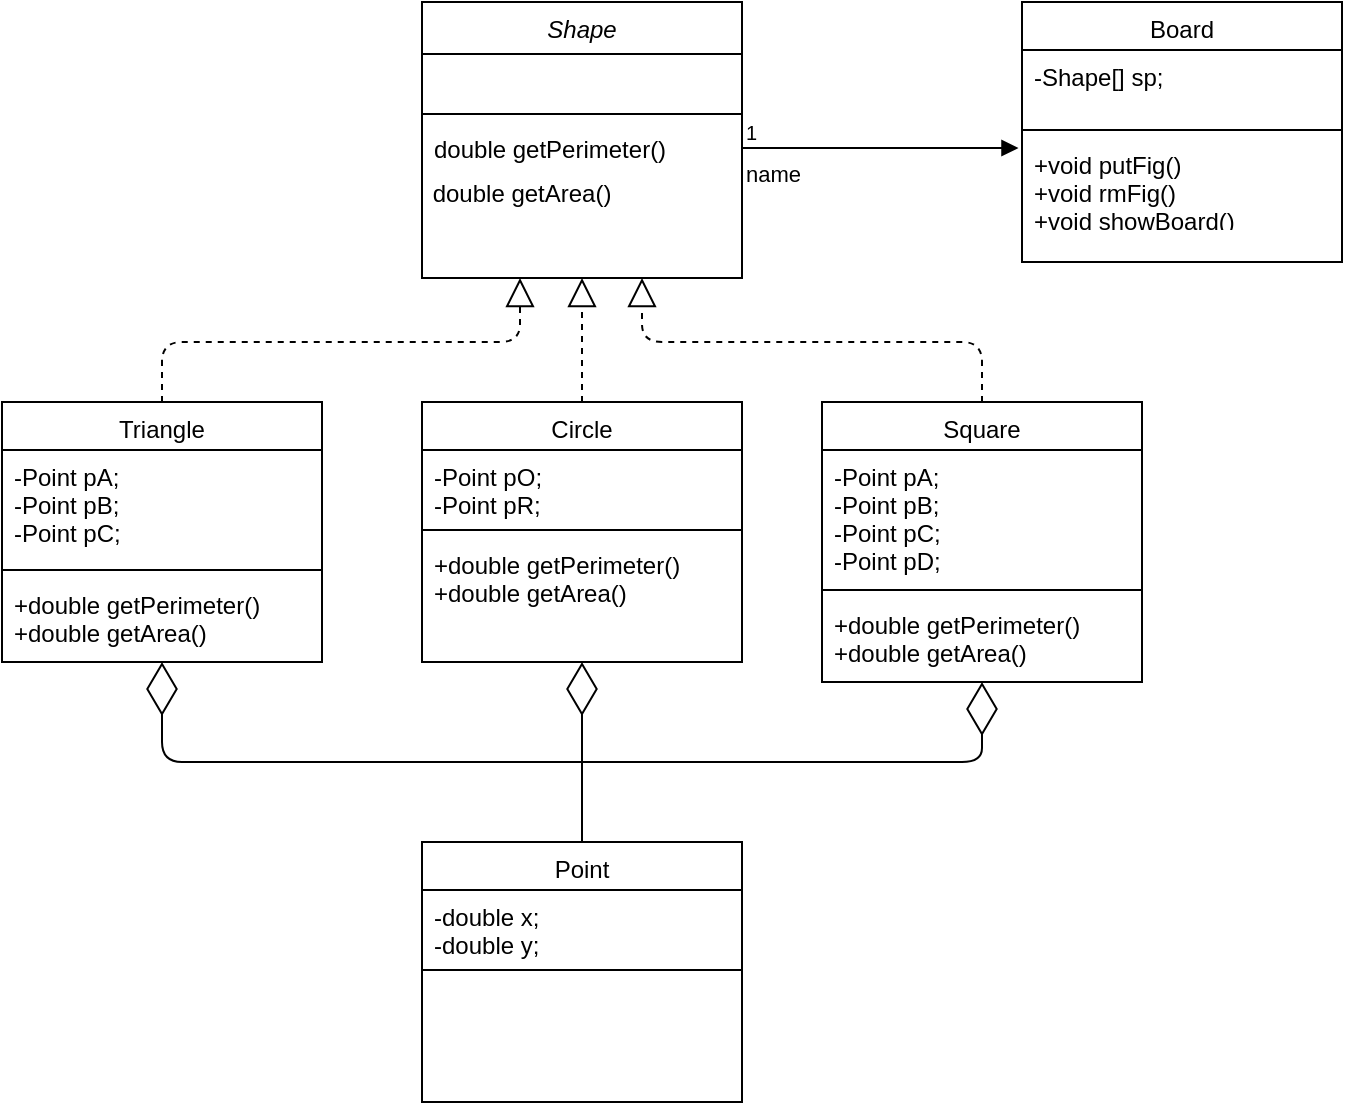 <mxfile version="12.7.0" type="device"><diagram id="C5RBs43oDa-KdzZeNtuy" name="Page-1"><mxGraphModel dx="1021" dy="567" grid="1" gridSize="10" guides="1" tooltips="1" connect="1" arrows="1" fold="1" page="1" pageScale="1" pageWidth="1169" pageHeight="827" math="0" shadow="0"><root><mxCell id="WIyWlLk6GJQsqaUBKTNV-0"/><mxCell id="WIyWlLk6GJQsqaUBKTNV-1" parent="WIyWlLk6GJQsqaUBKTNV-0"/><mxCell id="zkfFHV4jXpPFQw0GAbJ--0" value="Shape" style="swimlane;fontStyle=2;align=center;verticalAlign=top;childLayout=stackLayout;horizontal=1;startSize=26;horizontalStack=0;resizeParent=1;resizeLast=0;collapsible=1;marginBottom=0;rounded=0;shadow=0;strokeWidth=1;" parent="WIyWlLk6GJQsqaUBKTNV-1" vertex="1"><mxGeometry x="220" y="120" width="160" height="138" as="geometry"><mxRectangle x="220" y="120" width="160" height="26" as="alternateBounds"/></mxGeometry></mxCell><mxCell id="zkfFHV4jXpPFQw0GAbJ--1" value=" " style="text;align=left;verticalAlign=top;spacingLeft=4;spacingRight=4;overflow=hidden;rotatable=0;points=[[0,0.5],[1,0.5]];portConstraint=eastwest;" parent="zkfFHV4jXpPFQw0GAbJ--0" vertex="1"><mxGeometry y="26" width="160" height="26" as="geometry"/></mxCell><mxCell id="zkfFHV4jXpPFQw0GAbJ--4" value="" style="line;html=1;strokeWidth=1;align=left;verticalAlign=middle;spacingTop=-1;spacingLeft=3;spacingRight=3;rotatable=0;labelPosition=right;points=[];portConstraint=eastwest;" parent="zkfFHV4jXpPFQw0GAbJ--0" vertex="1"><mxGeometry y="52" width="160" height="8" as="geometry"/></mxCell><mxCell id="zkfFHV4jXpPFQw0GAbJ--5" value="double getPerimeter()" style="text;align=left;verticalAlign=top;spacingLeft=4;spacingRight=4;overflow=hidden;rotatable=0;points=[[0,0.5],[1,0.5]];portConstraint=eastwest;" parent="zkfFHV4jXpPFQw0GAbJ--0" vertex="1"><mxGeometry y="60" width="160" height="26" as="geometry"/></mxCell><mxCell id="OFuOznNBaEdG2DEENg9G-1" value="&amp;nbsp;double getArea()" style="text;html=1;align=left;verticalAlign=middle;resizable=0;points=[];autosize=1;" vertex="1" parent="zkfFHV4jXpPFQw0GAbJ--0"><mxGeometry y="86" width="160" height="20" as="geometry"/></mxCell><mxCell id="OFuOznNBaEdG2DEENg9G-2" value="Square" style="swimlane;fontStyle=0;align=center;verticalAlign=top;childLayout=stackLayout;horizontal=1;startSize=24;horizontalStack=0;resizeParent=1;resizeLast=0;collapsible=1;marginBottom=0;rounded=0;shadow=0;strokeWidth=1;" vertex="1" parent="WIyWlLk6GJQsqaUBKTNV-1"><mxGeometry x="420" y="320" width="160" height="140" as="geometry"><mxRectangle x="30" y="370" width="160" height="26" as="alternateBounds"/></mxGeometry></mxCell><mxCell id="OFuOznNBaEdG2DEENg9G-3" value="-Point pA;&#10;-Point pB;&#10;-Point pC;&#10;-Point pD;" style="text;align=left;verticalAlign=top;spacingLeft=4;spacingRight=4;overflow=hidden;rotatable=0;points=[[0,0.5],[1,0.5]];portConstraint=eastwest;" vertex="1" parent="OFuOznNBaEdG2DEENg9G-2"><mxGeometry y="24" width="160" height="66" as="geometry"/></mxCell><mxCell id="OFuOznNBaEdG2DEENg9G-5" value="" style="line;html=1;strokeWidth=1;align=left;verticalAlign=middle;spacingTop=-1;spacingLeft=3;spacingRight=3;rotatable=0;labelPosition=right;points=[];portConstraint=eastwest;" vertex="1" parent="OFuOznNBaEdG2DEENg9G-2"><mxGeometry y="90" width="160" height="8" as="geometry"/></mxCell><mxCell id="OFuOznNBaEdG2DEENg9G-21" value="+double getPerimeter()&#10;+double getArea()" style="text;align=left;verticalAlign=top;spacingLeft=4;spacingRight=4;overflow=hidden;rotatable=0;points=[[0,0.5],[1,0.5]];portConstraint=eastwest;" vertex="1" parent="OFuOznNBaEdG2DEENg9G-2"><mxGeometry y="98" width="160" height="32" as="geometry"/></mxCell><mxCell id="OFuOznNBaEdG2DEENg9G-25" value="Circle" style="swimlane;fontStyle=0;align=center;verticalAlign=top;childLayout=stackLayout;horizontal=1;startSize=24;horizontalStack=0;resizeParent=1;resizeLast=0;collapsible=1;marginBottom=0;rounded=0;shadow=0;strokeWidth=1;" vertex="1" parent="WIyWlLk6GJQsqaUBKTNV-1"><mxGeometry x="220" y="320" width="160" height="130" as="geometry"><mxRectangle x="30" y="370" width="160" height="26" as="alternateBounds"/></mxGeometry></mxCell><mxCell id="OFuOznNBaEdG2DEENg9G-26" value="-Point pO;&#10;-Point pR;" style="text;align=left;verticalAlign=top;spacingLeft=4;spacingRight=4;overflow=hidden;rotatable=0;points=[[0,0.5],[1,0.5]];portConstraint=eastwest;" vertex="1" parent="OFuOznNBaEdG2DEENg9G-25"><mxGeometry y="24" width="160" height="36" as="geometry"/></mxCell><mxCell id="OFuOznNBaEdG2DEENg9G-27" value="" style="line;html=1;strokeWidth=1;align=left;verticalAlign=middle;spacingTop=-1;spacingLeft=3;spacingRight=3;rotatable=0;labelPosition=right;points=[];portConstraint=eastwest;" vertex="1" parent="OFuOznNBaEdG2DEENg9G-25"><mxGeometry y="60" width="160" height="8" as="geometry"/></mxCell><mxCell id="OFuOznNBaEdG2DEENg9G-28" value="+double getPerimeter()&#10;+double getArea()" style="text;align=left;verticalAlign=top;spacingLeft=4;spacingRight=4;overflow=hidden;rotatable=0;points=[[0,0.5],[1,0.5]];portConstraint=eastwest;" vertex="1" parent="OFuOznNBaEdG2DEENg9G-25"><mxGeometry y="68" width="160" height="42" as="geometry"/></mxCell><mxCell id="OFuOznNBaEdG2DEENg9G-29" value="Triangle" style="swimlane;fontStyle=0;align=center;verticalAlign=top;childLayout=stackLayout;horizontal=1;startSize=24;horizontalStack=0;resizeParent=1;resizeLast=0;collapsible=1;marginBottom=0;rounded=0;shadow=0;strokeWidth=1;" vertex="1" parent="WIyWlLk6GJQsqaUBKTNV-1"><mxGeometry x="10" y="320" width="160" height="130" as="geometry"><mxRectangle x="30" y="370" width="160" height="26" as="alternateBounds"/></mxGeometry></mxCell><mxCell id="OFuOznNBaEdG2DEENg9G-30" value="-Point pA;&#10;-Point pB;&#10;-Point pC;" style="text;align=left;verticalAlign=top;spacingLeft=4;spacingRight=4;overflow=hidden;rotatable=0;points=[[0,0.5],[1,0.5]];portConstraint=eastwest;" vertex="1" parent="OFuOznNBaEdG2DEENg9G-29"><mxGeometry y="24" width="160" height="56" as="geometry"/></mxCell><mxCell id="OFuOznNBaEdG2DEENg9G-31" value="" style="line;html=1;strokeWidth=1;align=left;verticalAlign=middle;spacingTop=-1;spacingLeft=3;spacingRight=3;rotatable=0;labelPosition=right;points=[];portConstraint=eastwest;" vertex="1" parent="OFuOznNBaEdG2DEENg9G-29"><mxGeometry y="80" width="160" height="8" as="geometry"/></mxCell><mxCell id="OFuOznNBaEdG2DEENg9G-32" value="+double getPerimeter()&#10;+double getArea()" style="text;align=left;verticalAlign=top;spacingLeft=4;spacingRight=4;overflow=hidden;rotatable=0;points=[[0,0.5],[1,0.5]];portConstraint=eastwest;" vertex="1" parent="OFuOznNBaEdG2DEENg9G-29"><mxGeometry y="88" width="160" height="42" as="geometry"/></mxCell><mxCell id="OFuOznNBaEdG2DEENg9G-33" value="Point" style="swimlane;fontStyle=0;align=center;verticalAlign=top;childLayout=stackLayout;horizontal=1;startSize=24;horizontalStack=0;resizeParent=1;resizeLast=0;collapsible=1;marginBottom=0;rounded=0;shadow=0;strokeWidth=1;" vertex="1" parent="WIyWlLk6GJQsqaUBKTNV-1"><mxGeometry x="220" y="540" width="160" height="130" as="geometry"><mxRectangle x="30" y="370" width="160" height="26" as="alternateBounds"/></mxGeometry></mxCell><mxCell id="OFuOznNBaEdG2DEENg9G-34" value="-double x;&#10;-double y;" style="text;align=left;verticalAlign=top;spacingLeft=4;spacingRight=4;overflow=hidden;rotatable=0;points=[[0,0.5],[1,0.5]];portConstraint=eastwest;" vertex="1" parent="OFuOznNBaEdG2DEENg9G-33"><mxGeometry y="24" width="160" height="36" as="geometry"/></mxCell><mxCell id="OFuOznNBaEdG2DEENg9G-35" value="" style="line;html=1;strokeWidth=1;align=left;verticalAlign=middle;spacingTop=-1;spacingLeft=3;spacingRight=3;rotatable=0;labelPosition=right;points=[];portConstraint=eastwest;" vertex="1" parent="OFuOznNBaEdG2DEENg9G-33"><mxGeometry y="60" width="160" height="8" as="geometry"/></mxCell><mxCell id="OFuOznNBaEdG2DEENg9G-37" value="Board" style="swimlane;fontStyle=0;align=center;verticalAlign=top;childLayout=stackLayout;horizontal=1;startSize=24;horizontalStack=0;resizeParent=1;resizeLast=0;collapsible=1;marginBottom=0;rounded=0;shadow=0;strokeWidth=1;" vertex="1" parent="WIyWlLk6GJQsqaUBKTNV-1"><mxGeometry x="520" y="120" width="160" height="130" as="geometry"><mxRectangle x="30" y="370" width="160" height="26" as="alternateBounds"/></mxGeometry></mxCell><mxCell id="OFuOznNBaEdG2DEENg9G-38" value="-Shape[] sp;" style="text;align=left;verticalAlign=top;spacingLeft=4;spacingRight=4;overflow=hidden;rotatable=0;points=[[0,0.5],[1,0.5]];portConstraint=eastwest;" vertex="1" parent="OFuOznNBaEdG2DEENg9G-37"><mxGeometry y="24" width="160" height="36" as="geometry"/></mxCell><mxCell id="OFuOznNBaEdG2DEENg9G-39" value="" style="line;html=1;strokeWidth=1;align=left;verticalAlign=middle;spacingTop=-1;spacingLeft=3;spacingRight=3;rotatable=0;labelPosition=right;points=[];portConstraint=eastwest;" vertex="1" parent="OFuOznNBaEdG2DEENg9G-37"><mxGeometry y="60" width="160" height="8" as="geometry"/></mxCell><mxCell id="OFuOznNBaEdG2DEENg9G-40" value="+void putFig()&#10;+void rmFig()&#10;+void showBoard()" style="text;align=left;verticalAlign=top;spacingLeft=4;spacingRight=4;overflow=hidden;rotatable=0;points=[[0,0.5],[1,0.5]];portConstraint=eastwest;" vertex="1" parent="OFuOznNBaEdG2DEENg9G-37"><mxGeometry y="68" width="160" height="42" as="geometry"/></mxCell><mxCell id="OFuOznNBaEdG2DEENg9G-41" value="" style="endArrow=diamondThin;endFill=0;endSize=24;html=1;" edge="1" parent="WIyWlLk6GJQsqaUBKTNV-1"><mxGeometry width="160" relative="1" as="geometry"><mxPoint x="300" y="500" as="sourcePoint"/><mxPoint x="90" y="450" as="targetPoint"/><Array as="points"><mxPoint x="90" y="500"/></Array></mxGeometry></mxCell><mxCell id="OFuOznNBaEdG2DEENg9G-42" value="" style="endArrow=diamondThin;endFill=0;endSize=24;html=1;entryX=0.5;entryY=1;entryDx=0;entryDy=0;" edge="1" parent="WIyWlLk6GJQsqaUBKTNV-1" target="OFuOznNBaEdG2DEENg9G-2"><mxGeometry width="160" relative="1" as="geometry"><mxPoint x="300" y="500" as="sourcePoint"/><mxPoint x="510" y="460" as="targetPoint"/><Array as="points"><mxPoint x="500" y="500"/></Array></mxGeometry></mxCell><mxCell id="OFuOznNBaEdG2DEENg9G-43" value="" style="endArrow=diamondThin;endFill=0;endSize=24;html=1;entryX=0.5;entryY=1;entryDx=0;entryDy=0;exitX=0.5;exitY=0;exitDx=0;exitDy=0;" edge="1" parent="WIyWlLk6GJQsqaUBKTNV-1" source="OFuOznNBaEdG2DEENg9G-33" target="OFuOznNBaEdG2DEENg9G-25"><mxGeometry width="160" relative="1" as="geometry"><mxPoint x="10" y="680" as="sourcePoint"/><mxPoint x="170" y="680" as="targetPoint"/></mxGeometry></mxCell><mxCell id="OFuOznNBaEdG2DEENg9G-44" value="" style="endArrow=block;dashed=1;endFill=0;endSize=12;html=1;entryX=0.5;entryY=1;entryDx=0;entryDy=0;exitX=0.5;exitY=0;exitDx=0;exitDy=0;" edge="1" parent="WIyWlLk6GJQsqaUBKTNV-1" source="OFuOznNBaEdG2DEENg9G-25" target="zkfFHV4jXpPFQw0GAbJ--0"><mxGeometry width="160" relative="1" as="geometry"><mxPoint x="10" y="690" as="sourcePoint"/><mxPoint x="170" y="690" as="targetPoint"/></mxGeometry></mxCell><mxCell id="OFuOznNBaEdG2DEENg9G-45" value="" style="endArrow=block;dashed=1;endFill=0;endSize=12;html=1;exitX=0.5;exitY=0;exitDx=0;exitDy=0;" edge="1" parent="WIyWlLk6GJQsqaUBKTNV-1" source="OFuOznNBaEdG2DEENg9G-29"><mxGeometry width="160" relative="1" as="geometry"><mxPoint x="90" y="290" as="sourcePoint"/><mxPoint x="269" y="258" as="targetPoint"/><Array as="points"><mxPoint x="90" y="290"/><mxPoint x="269" y="290"/></Array></mxGeometry></mxCell><mxCell id="OFuOznNBaEdG2DEENg9G-47" value="" style="endArrow=block;dashed=1;endFill=0;endSize=12;html=1;exitX=0.5;exitY=0;exitDx=0;exitDy=0;" edge="1" parent="WIyWlLk6GJQsqaUBKTNV-1" source="OFuOznNBaEdG2DEENg9G-2"><mxGeometry width="160" relative="1" as="geometry"><mxPoint x="530" y="290" as="sourcePoint"/><mxPoint x="330" y="258" as="targetPoint"/><Array as="points"><mxPoint x="500" y="290"/><mxPoint x="330" y="290"/></Array></mxGeometry></mxCell><mxCell id="OFuOznNBaEdG2DEENg9G-48" value="name" style="endArrow=block;endFill=1;html=1;edgeStyle=orthogonalEdgeStyle;align=left;verticalAlign=top;exitX=1;exitY=0.5;exitDx=0;exitDy=0;entryX=-0.011;entryY=0.119;entryDx=0;entryDy=0;entryPerimeter=0;" edge="1" parent="WIyWlLk6GJQsqaUBKTNV-1" source="zkfFHV4jXpPFQw0GAbJ--5" target="OFuOznNBaEdG2DEENg9G-40"><mxGeometry x="-1" relative="1" as="geometry"><mxPoint x="380" y="210" as="sourcePoint"/><mxPoint x="510" y="192" as="targetPoint"/></mxGeometry></mxCell><mxCell id="OFuOznNBaEdG2DEENg9G-49" value="1" style="resizable=0;html=1;align=left;verticalAlign=bottom;labelBackgroundColor=#ffffff;fontSize=10;" connectable="0" vertex="1" parent="OFuOznNBaEdG2DEENg9G-48"><mxGeometry x="-1" relative="1" as="geometry"/></mxCell></root></mxGraphModel></diagram></mxfile>